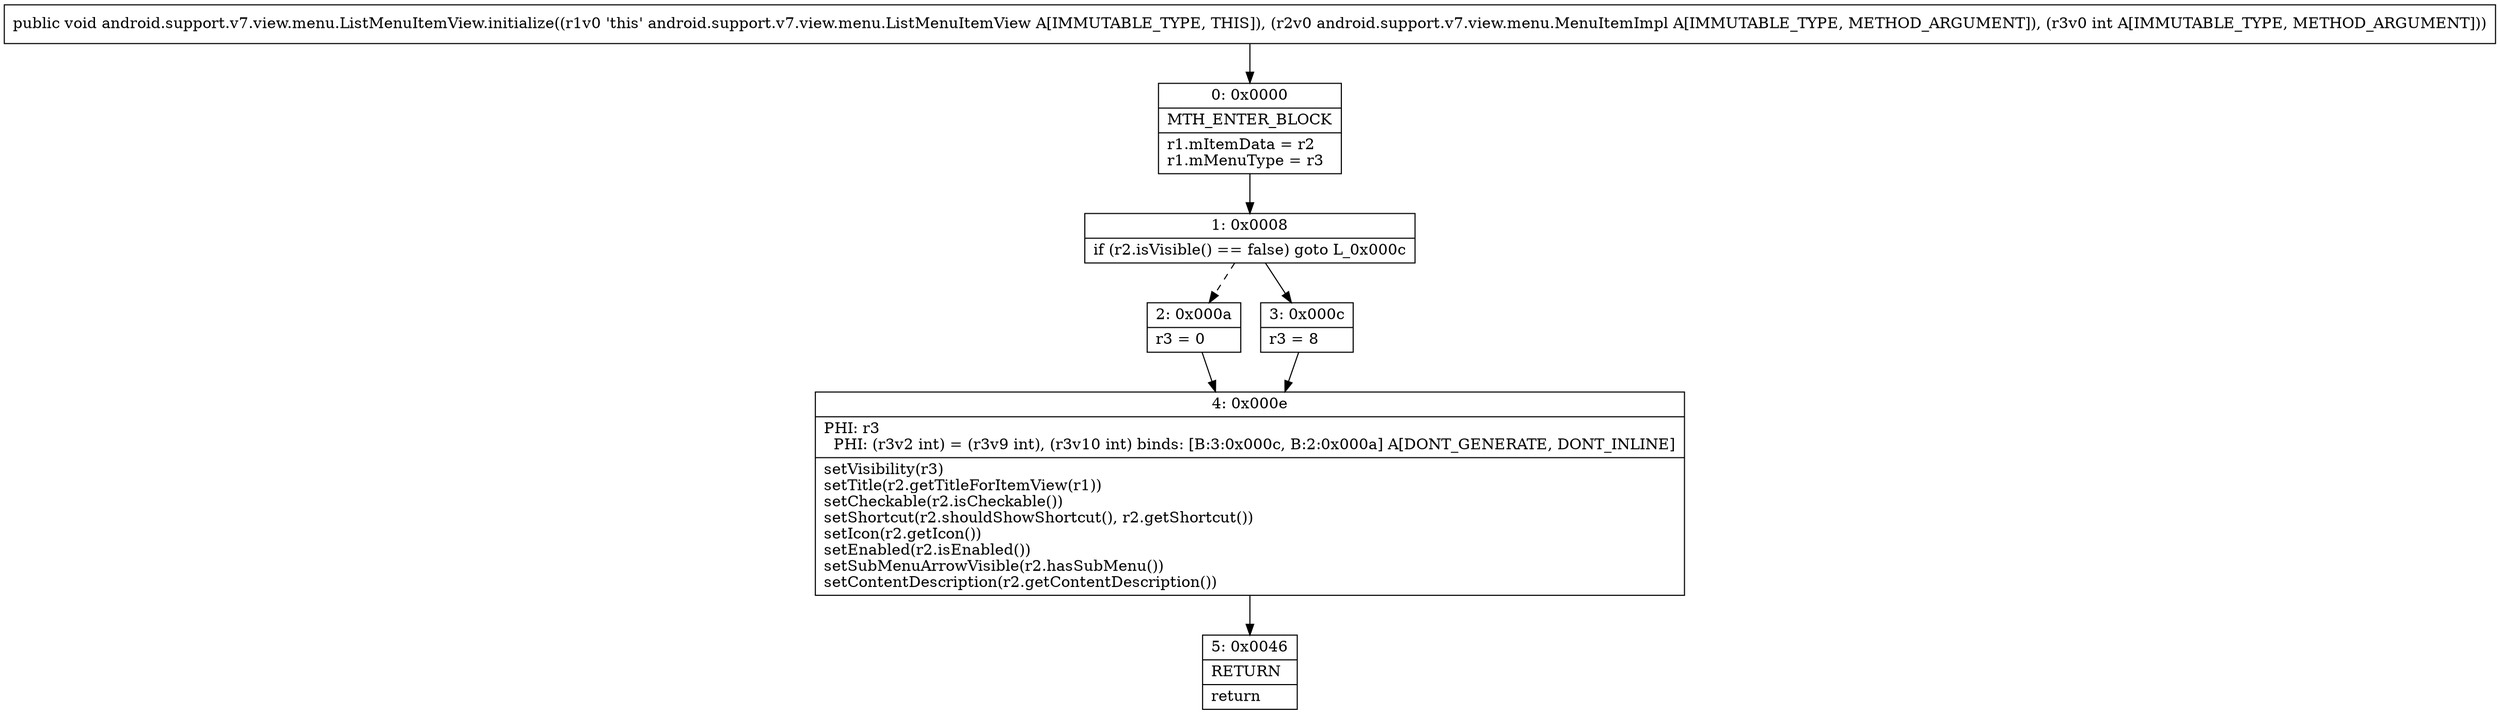 digraph "CFG forandroid.support.v7.view.menu.ListMenuItemView.initialize(Landroid\/support\/v7\/view\/menu\/MenuItemImpl;I)V" {
Node_0 [shape=record,label="{0\:\ 0x0000|MTH_ENTER_BLOCK\l|r1.mItemData = r2\lr1.mMenuType = r3\l}"];
Node_1 [shape=record,label="{1\:\ 0x0008|if (r2.isVisible() == false) goto L_0x000c\l}"];
Node_2 [shape=record,label="{2\:\ 0x000a|r3 = 0\l}"];
Node_3 [shape=record,label="{3\:\ 0x000c|r3 = 8\l}"];
Node_4 [shape=record,label="{4\:\ 0x000e|PHI: r3 \l  PHI: (r3v2 int) = (r3v9 int), (r3v10 int) binds: [B:3:0x000c, B:2:0x000a] A[DONT_GENERATE, DONT_INLINE]\l|setVisibility(r3)\lsetTitle(r2.getTitleForItemView(r1))\lsetCheckable(r2.isCheckable())\lsetShortcut(r2.shouldShowShortcut(), r2.getShortcut())\lsetIcon(r2.getIcon())\lsetEnabled(r2.isEnabled())\lsetSubMenuArrowVisible(r2.hasSubMenu())\lsetContentDescription(r2.getContentDescription())\l}"];
Node_5 [shape=record,label="{5\:\ 0x0046|RETURN\l|return\l}"];
MethodNode[shape=record,label="{public void android.support.v7.view.menu.ListMenuItemView.initialize((r1v0 'this' android.support.v7.view.menu.ListMenuItemView A[IMMUTABLE_TYPE, THIS]), (r2v0 android.support.v7.view.menu.MenuItemImpl A[IMMUTABLE_TYPE, METHOD_ARGUMENT]), (r3v0 int A[IMMUTABLE_TYPE, METHOD_ARGUMENT])) }"];
MethodNode -> Node_0;
Node_0 -> Node_1;
Node_1 -> Node_2[style=dashed];
Node_1 -> Node_3;
Node_2 -> Node_4;
Node_3 -> Node_4;
Node_4 -> Node_5;
}

